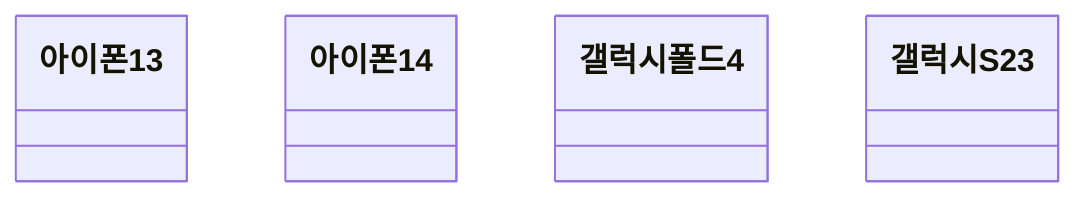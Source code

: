 classDiagram 
    class 아이폰13 {

    }
    class 아이폰14 {

    }
    class 갤럭시폴드4 {

    }
    class 갤럭시S23 {
        
    }